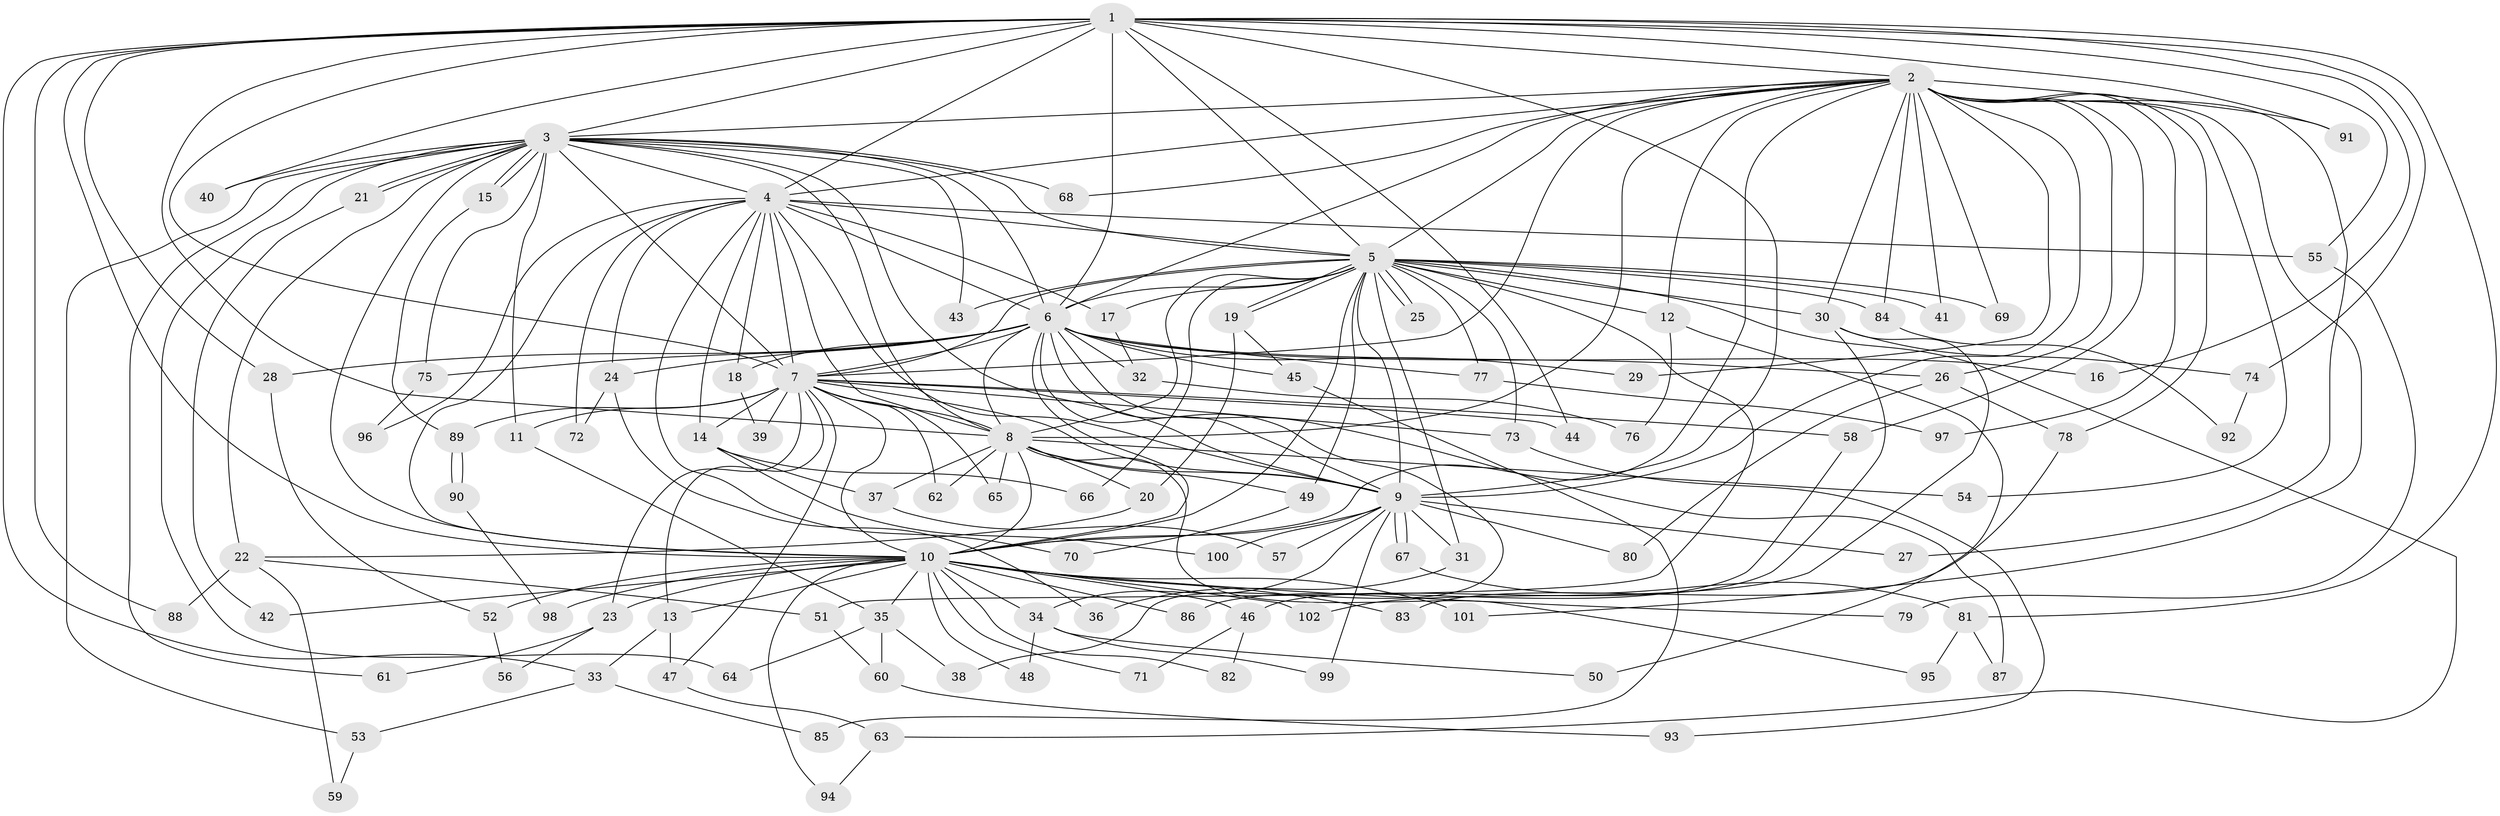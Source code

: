 // Generated by graph-tools (version 1.1) at 2025/49/03/09/25 03:49:35]
// undirected, 102 vertices, 229 edges
graph export_dot {
graph [start="1"]
  node [color=gray90,style=filled];
  1;
  2;
  3;
  4;
  5;
  6;
  7;
  8;
  9;
  10;
  11;
  12;
  13;
  14;
  15;
  16;
  17;
  18;
  19;
  20;
  21;
  22;
  23;
  24;
  25;
  26;
  27;
  28;
  29;
  30;
  31;
  32;
  33;
  34;
  35;
  36;
  37;
  38;
  39;
  40;
  41;
  42;
  43;
  44;
  45;
  46;
  47;
  48;
  49;
  50;
  51;
  52;
  53;
  54;
  55;
  56;
  57;
  58;
  59;
  60;
  61;
  62;
  63;
  64;
  65;
  66;
  67;
  68;
  69;
  70;
  71;
  72;
  73;
  74;
  75;
  76;
  77;
  78;
  79;
  80;
  81;
  82;
  83;
  84;
  85;
  86;
  87;
  88;
  89;
  90;
  91;
  92;
  93;
  94;
  95;
  96;
  97;
  98;
  99;
  100;
  101;
  102;
  1 -- 2;
  1 -- 3;
  1 -- 4;
  1 -- 5;
  1 -- 6;
  1 -- 7;
  1 -- 8;
  1 -- 9;
  1 -- 10;
  1 -- 16;
  1 -- 28;
  1 -- 33;
  1 -- 40;
  1 -- 44;
  1 -- 55;
  1 -- 74;
  1 -- 81;
  1 -- 88;
  1 -- 91;
  2 -- 3;
  2 -- 4;
  2 -- 5;
  2 -- 6;
  2 -- 7;
  2 -- 8;
  2 -- 9;
  2 -- 10;
  2 -- 12;
  2 -- 26;
  2 -- 27;
  2 -- 29;
  2 -- 30;
  2 -- 41;
  2 -- 54;
  2 -- 58;
  2 -- 68;
  2 -- 69;
  2 -- 78;
  2 -- 84;
  2 -- 91;
  2 -- 97;
  2 -- 101;
  3 -- 4;
  3 -- 5;
  3 -- 6;
  3 -- 7;
  3 -- 8;
  3 -- 9;
  3 -- 10;
  3 -- 11;
  3 -- 15;
  3 -- 15;
  3 -- 21;
  3 -- 21;
  3 -- 22;
  3 -- 40;
  3 -- 43;
  3 -- 53;
  3 -- 61;
  3 -- 64;
  3 -- 68;
  3 -- 75;
  4 -- 5;
  4 -- 6;
  4 -- 7;
  4 -- 8;
  4 -- 9;
  4 -- 10;
  4 -- 14;
  4 -- 17;
  4 -- 18;
  4 -- 24;
  4 -- 55;
  4 -- 70;
  4 -- 72;
  4 -- 96;
  5 -- 6;
  5 -- 7;
  5 -- 8;
  5 -- 9;
  5 -- 10;
  5 -- 12;
  5 -- 17;
  5 -- 19;
  5 -- 19;
  5 -- 25;
  5 -- 25;
  5 -- 30;
  5 -- 31;
  5 -- 41;
  5 -- 43;
  5 -- 49;
  5 -- 51;
  5 -- 63;
  5 -- 66;
  5 -- 69;
  5 -- 73;
  5 -- 77;
  5 -- 84;
  6 -- 7;
  6 -- 8;
  6 -- 9;
  6 -- 10;
  6 -- 16;
  6 -- 18;
  6 -- 24;
  6 -- 26;
  6 -- 28;
  6 -- 29;
  6 -- 32;
  6 -- 38;
  6 -- 45;
  6 -- 75;
  6 -- 77;
  6 -- 87;
  7 -- 8;
  7 -- 9;
  7 -- 10;
  7 -- 11;
  7 -- 13;
  7 -- 14;
  7 -- 23;
  7 -- 39;
  7 -- 44;
  7 -- 47;
  7 -- 58;
  7 -- 62;
  7 -- 65;
  7 -- 73;
  7 -- 89;
  8 -- 9;
  8 -- 10;
  8 -- 20;
  8 -- 37;
  8 -- 49;
  8 -- 54;
  8 -- 62;
  8 -- 65;
  8 -- 95;
  9 -- 10;
  9 -- 27;
  9 -- 31;
  9 -- 34;
  9 -- 57;
  9 -- 67;
  9 -- 67;
  9 -- 80;
  9 -- 99;
  9 -- 100;
  10 -- 13;
  10 -- 23;
  10 -- 34;
  10 -- 35;
  10 -- 42;
  10 -- 46;
  10 -- 48;
  10 -- 52;
  10 -- 71;
  10 -- 79;
  10 -- 82;
  10 -- 83;
  10 -- 86;
  10 -- 94;
  10 -- 98;
  10 -- 101;
  10 -- 102;
  11 -- 35;
  12 -- 50;
  12 -- 76;
  13 -- 33;
  13 -- 47;
  14 -- 37;
  14 -- 66;
  14 -- 100;
  15 -- 89;
  17 -- 32;
  18 -- 39;
  19 -- 20;
  19 -- 45;
  20 -- 22;
  21 -- 42;
  22 -- 51;
  22 -- 59;
  22 -- 88;
  23 -- 56;
  23 -- 61;
  24 -- 36;
  24 -- 72;
  26 -- 78;
  26 -- 80;
  28 -- 52;
  30 -- 46;
  30 -- 74;
  30 -- 102;
  31 -- 36;
  32 -- 76;
  33 -- 53;
  33 -- 85;
  34 -- 48;
  34 -- 50;
  34 -- 99;
  35 -- 38;
  35 -- 60;
  35 -- 64;
  37 -- 57;
  45 -- 85;
  46 -- 71;
  46 -- 82;
  47 -- 63;
  49 -- 70;
  51 -- 60;
  52 -- 56;
  53 -- 59;
  55 -- 79;
  58 -- 86;
  60 -- 93;
  63 -- 94;
  67 -- 81;
  73 -- 93;
  74 -- 92;
  75 -- 96;
  77 -- 97;
  78 -- 83;
  81 -- 87;
  81 -- 95;
  84 -- 92;
  89 -- 90;
  89 -- 90;
  90 -- 98;
}
